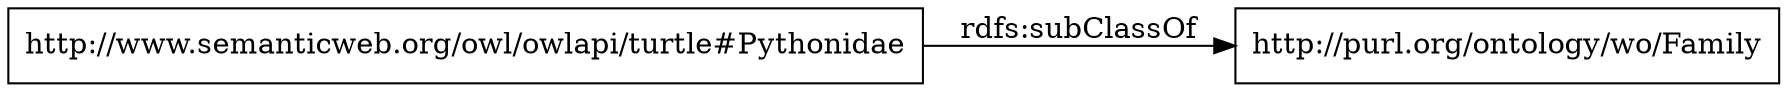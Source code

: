 digraph ar2dtool_diagram { 
rankdir=LR;
size="1000"
node [shape = rectangle, color="black"]; "http://www.semanticweb.org/owl/owlapi/turtle#Pythonidae" ; /*classes style*/
	"http://www.semanticweb.org/owl/owlapi/turtle#Pythonidae" -> "http://purl.org/ontology/wo/Family" [ label = "rdfs:subClassOf" ];

}
